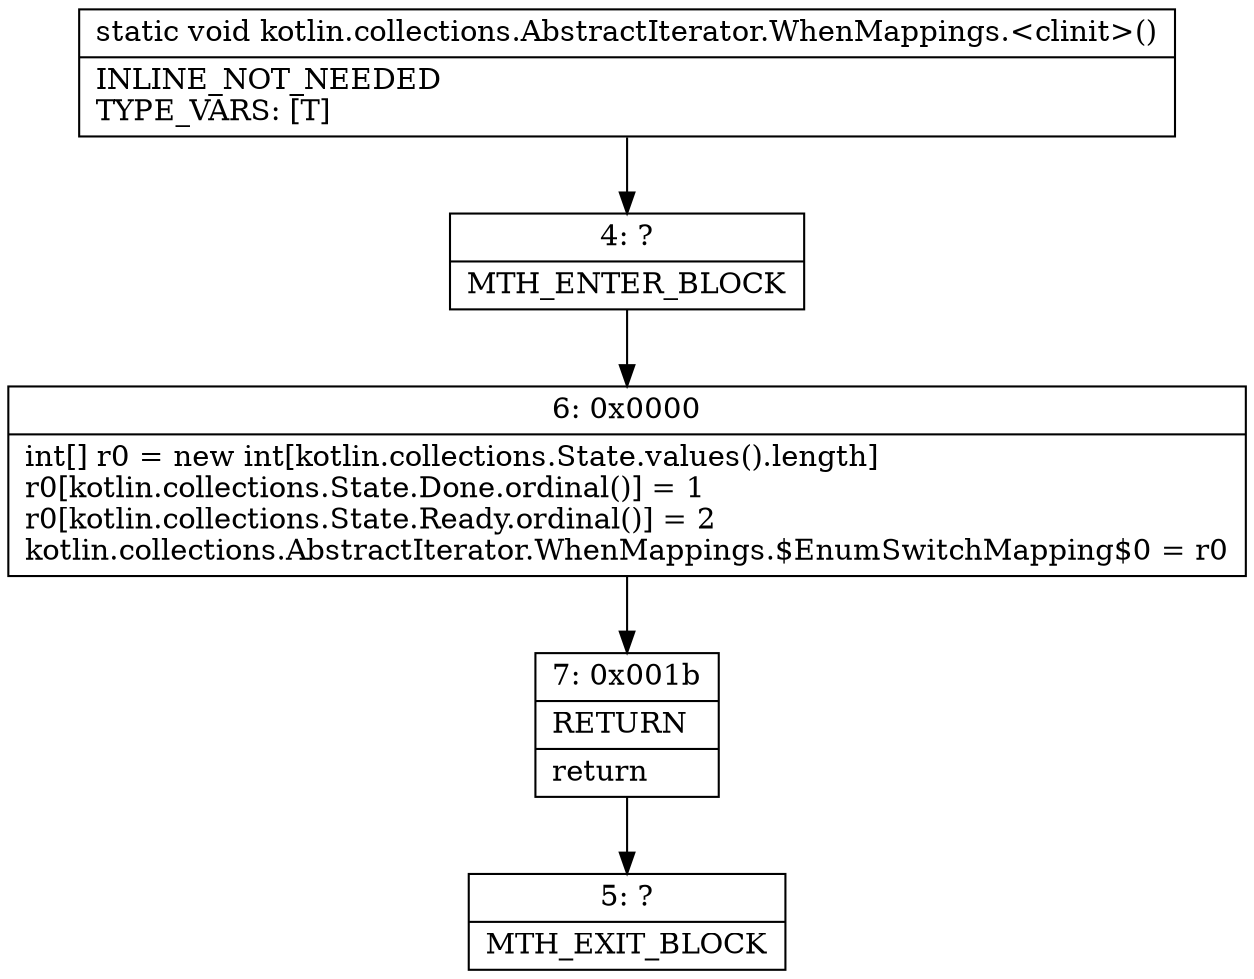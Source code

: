 digraph "CFG forkotlin.collections.AbstractIterator.WhenMappings.\<clinit\>()V" {
Node_4 [shape=record,label="{4\:\ ?|MTH_ENTER_BLOCK\l}"];
Node_6 [shape=record,label="{6\:\ 0x0000|int[] r0 = new int[kotlin.collections.State.values().length]\lr0[kotlin.collections.State.Done.ordinal()] = 1\lr0[kotlin.collections.State.Ready.ordinal()] = 2\lkotlin.collections.AbstractIterator.WhenMappings.$EnumSwitchMapping$0 = r0\l}"];
Node_7 [shape=record,label="{7\:\ 0x001b|RETURN\l|return\l}"];
Node_5 [shape=record,label="{5\:\ ?|MTH_EXIT_BLOCK\l}"];
MethodNode[shape=record,label="{static void kotlin.collections.AbstractIterator.WhenMappings.\<clinit\>()  | INLINE_NOT_NEEDED\lTYPE_VARS: [T]\l}"];
MethodNode -> Node_4;Node_4 -> Node_6;
Node_6 -> Node_7;
Node_7 -> Node_5;
}

